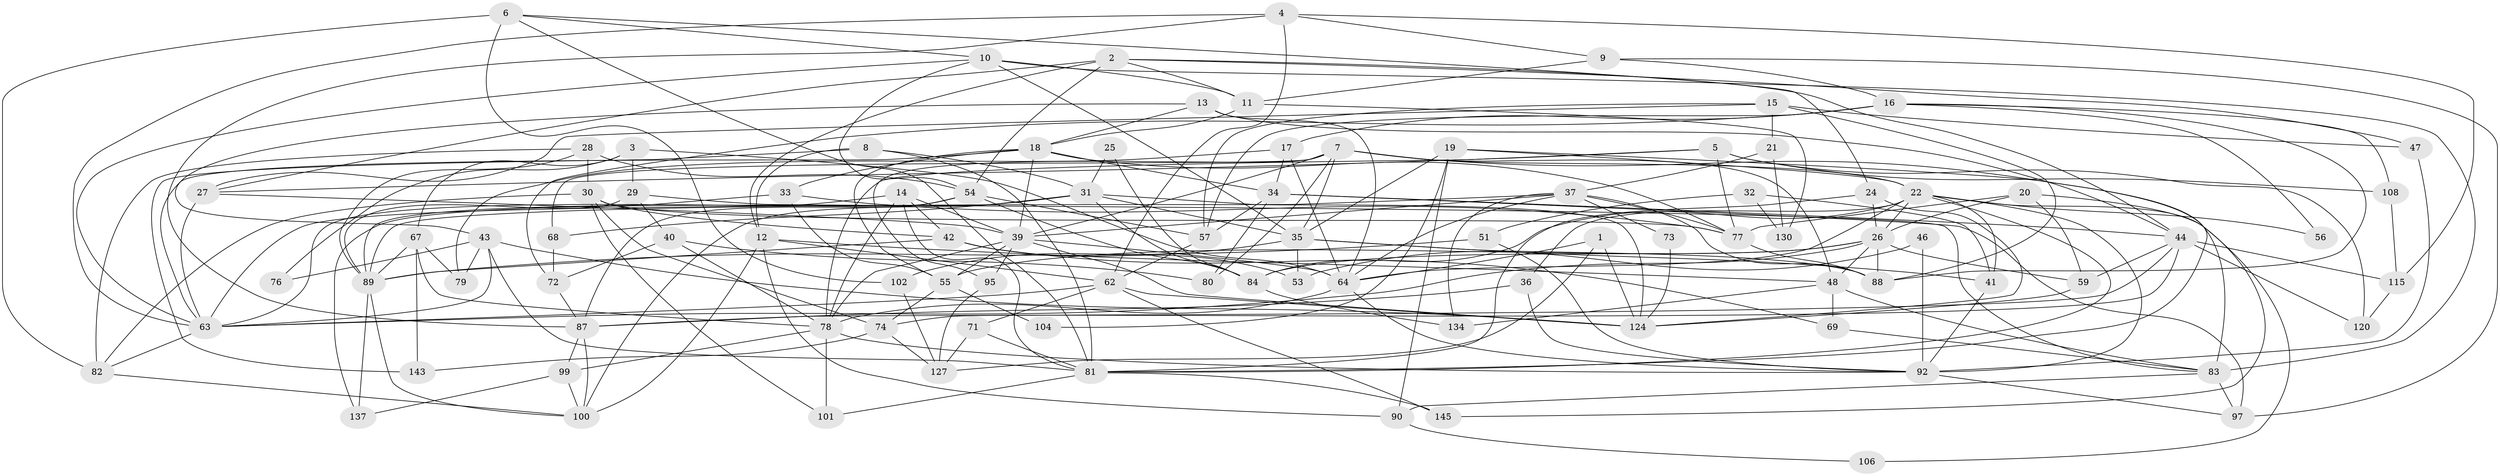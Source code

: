// original degree distribution, {3: 0.3493150684931507, 4: 0.23972602739726026, 5: 0.18493150684931506, 6: 0.0547945205479452, 2: 0.10273972602739725, 8: 0.0136986301369863, 10: 0.0136986301369863, 7: 0.0410958904109589}
// Generated by graph-tools (version 1.1) at 2025/41/03/06/25 10:41:53]
// undirected, 94 vertices, 236 edges
graph export_dot {
graph [start="1"]
  node [color=gray90,style=filled];
  1;
  2 [super="+66"];
  3;
  4;
  5;
  6 [super="+136"];
  7 [super="+111"];
  8 [super="+138"];
  9 [super="+60"];
  10 [super="+52"];
  11 [super="+93"];
  12 [super="+75"];
  13;
  14 [super="+98"];
  15 [super="+49"];
  16 [super="+23"];
  17 [super="+45"];
  18 [super="+131"];
  19;
  20 [super="+144"];
  21;
  22 [super="+129"];
  24 [super="+61"];
  25;
  26 [super="+86"];
  27 [super="+103"];
  28 [super="+38"];
  29;
  30 [super="+70"];
  31 [super="+50"];
  32;
  33 [super="+94"];
  34 [super="+135"];
  35 [super="+105"];
  36;
  37 [super="+116"];
  39;
  40;
  41 [super="+112"];
  42 [super="+91"];
  43 [super="+107"];
  44 [super="+118"];
  46;
  47;
  48;
  51;
  53;
  54 [super="+58"];
  55 [super="+65"];
  56;
  57 [super="+113"];
  59;
  62 [super="+85"];
  63 [super="+121"];
  64 [super="+146"];
  67 [super="+122"];
  68;
  69;
  71;
  72 [super="+119"];
  73;
  74 [super="+114"];
  76;
  77 [super="+110"];
  78 [super="+96"];
  79;
  80;
  81 [super="+140"];
  82 [super="+123"];
  83 [super="+133"];
  84;
  87 [super="+132"];
  88 [super="+117"];
  89 [super="+109"];
  90 [super="+139"];
  92 [super="+125"];
  95;
  97;
  99 [super="+142"];
  100 [super="+126"];
  101;
  102;
  104;
  106;
  108;
  115 [super="+128"];
  120;
  124 [super="+141"];
  127;
  130;
  134;
  137;
  143;
  145;
  1 -- 124;
  1 -- 127;
  1 -- 64;
  2 -- 11;
  2 -- 12;
  2 -- 54;
  2 -- 27;
  2 -- 44;
  2 -- 47;
  3 -- 29;
  3 -- 76;
  3 -- 64;
  3 -- 67;
  4 -- 63;
  4 -- 87;
  4 -- 115;
  4 -- 62;
  4 -- 9;
  5 -- 108;
  5 -- 78;
  5 -- 120;
  5 -- 77;
  5 -- 27;
  6 -- 10;
  6 -- 81;
  6 -- 24;
  6 -- 102;
  6 -- 82;
  7 -- 39;
  7 -- 83;
  7 -- 95;
  7 -- 48;
  7 -- 80;
  7 -- 68;
  7 -- 22;
  7 -- 35;
  8 -- 81;
  8 -- 143;
  8 -- 12;
  8 -- 31;
  9 -- 97;
  9 -- 11;
  9 -- 16;
  10 -- 54;
  10 -- 35;
  10 -- 83;
  10 -- 11;
  10 -- 63;
  11 -- 18;
  11 -- 130;
  12 -- 90;
  12 -- 62;
  12 -- 48;
  12 -- 100;
  13 -- 64;
  13 -- 44;
  13 -- 18;
  13 -- 43;
  14 -- 39;
  14 -- 78;
  14 -- 42;
  14 -- 81;
  14 -- 63;
  15 -- 47;
  15 -- 57;
  15 -- 27;
  15 -- 21;
  15 -- 88;
  16 -- 72 [weight=2];
  16 -- 56;
  16 -- 108;
  16 -- 17;
  16 -- 88;
  16 -- 57;
  17 -- 64 [weight=2];
  17 -- 34 [weight=2];
  17 -- 79;
  18 -- 39;
  18 -- 77;
  18 -- 33;
  18 -- 34;
  18 -- 55;
  18 -- 63;
  19 -- 81;
  19 -- 35;
  19 -- 104;
  19 -- 22;
  19 -- 90;
  20 -- 26;
  20 -- 59;
  20 -- 145;
  20 -- 77;
  21 -- 130;
  21 -- 37;
  22 -- 64;
  22 -- 106;
  22 -- 36;
  22 -- 41;
  22 -- 81;
  22 -- 84;
  22 -- 56;
  22 -- 26;
  22 -- 92;
  24 -- 26 [weight=2];
  24 -- 124;
  24 -- 81;
  25 -- 84;
  25 -- 31;
  26 -- 84;
  26 -- 48;
  26 -- 59;
  26 -- 63;
  26 -- 55;
  26 -- 88;
  27 -- 39;
  27 -- 63;
  28 -- 89;
  28 -- 54;
  28 -- 30;
  28 -- 82;
  29 -- 40;
  29 -- 83;
  29 -- 89;
  30 -- 101;
  30 -- 42;
  30 -- 77;
  30 -- 82;
  30 -- 74;
  31 -- 68;
  31 -- 137;
  31 -- 100;
  31 -- 84;
  31 -- 124;
  31 -- 35;
  32 -- 130;
  32 -- 51;
  32 -- 41;
  33 -- 55;
  33 -- 77;
  33 -- 89;
  34 -- 80;
  34 -- 97;
  34 -- 57;
  34 -- 44;
  35 -- 53;
  35 -- 41;
  35 -- 102;
  35 -- 88;
  36 -- 87;
  36 -- 92;
  37 -- 39;
  37 -- 134;
  37 -- 77;
  37 -- 73;
  37 -- 64;
  37 -- 88;
  37 -- 89;
  39 -- 78;
  39 -- 64;
  39 -- 95;
  39 -- 124;
  39 -- 55;
  40 -- 80;
  40 -- 78;
  40 -- 72;
  41 -- 92;
  42 -- 69;
  42 -- 53;
  42 -- 89;
  43 -- 63;
  43 -- 124;
  43 -- 76;
  43 -- 79;
  43 -- 81;
  44 -- 59;
  44 -- 74;
  44 -- 120;
  44 -- 115;
  44 -- 87;
  46 -- 53;
  46 -- 92;
  47 -- 92;
  48 -- 134;
  48 -- 69;
  48 -- 83;
  51 -- 92;
  51 -- 89;
  54 -- 57;
  54 -- 84;
  54 -- 63;
  54 -- 87;
  55 -- 104;
  55 -- 74;
  57 -- 62;
  59 -- 124;
  62 -- 71;
  62 -- 145;
  62 -- 124;
  62 -- 63;
  63 -- 82;
  64 -- 92;
  64 -- 78;
  67 -- 89;
  67 -- 143;
  67 -- 78;
  67 -- 79;
  68 -- 72;
  69 -- 83;
  71 -- 127;
  71 -- 81;
  72 -- 87;
  73 -- 124;
  74 -- 143;
  74 -- 127;
  77 -- 88;
  78 -- 99;
  78 -- 92;
  78 -- 101;
  81 -- 101;
  81 -- 145;
  82 -- 100;
  83 -- 97;
  83 -- 90;
  84 -- 134;
  87 -- 100;
  87 -- 99;
  89 -- 137;
  89 -- 100;
  90 -- 106;
  92 -- 97;
  95 -- 127;
  99 -- 137;
  99 -- 100;
  102 -- 127;
  108 -- 115;
  115 -- 120;
}
